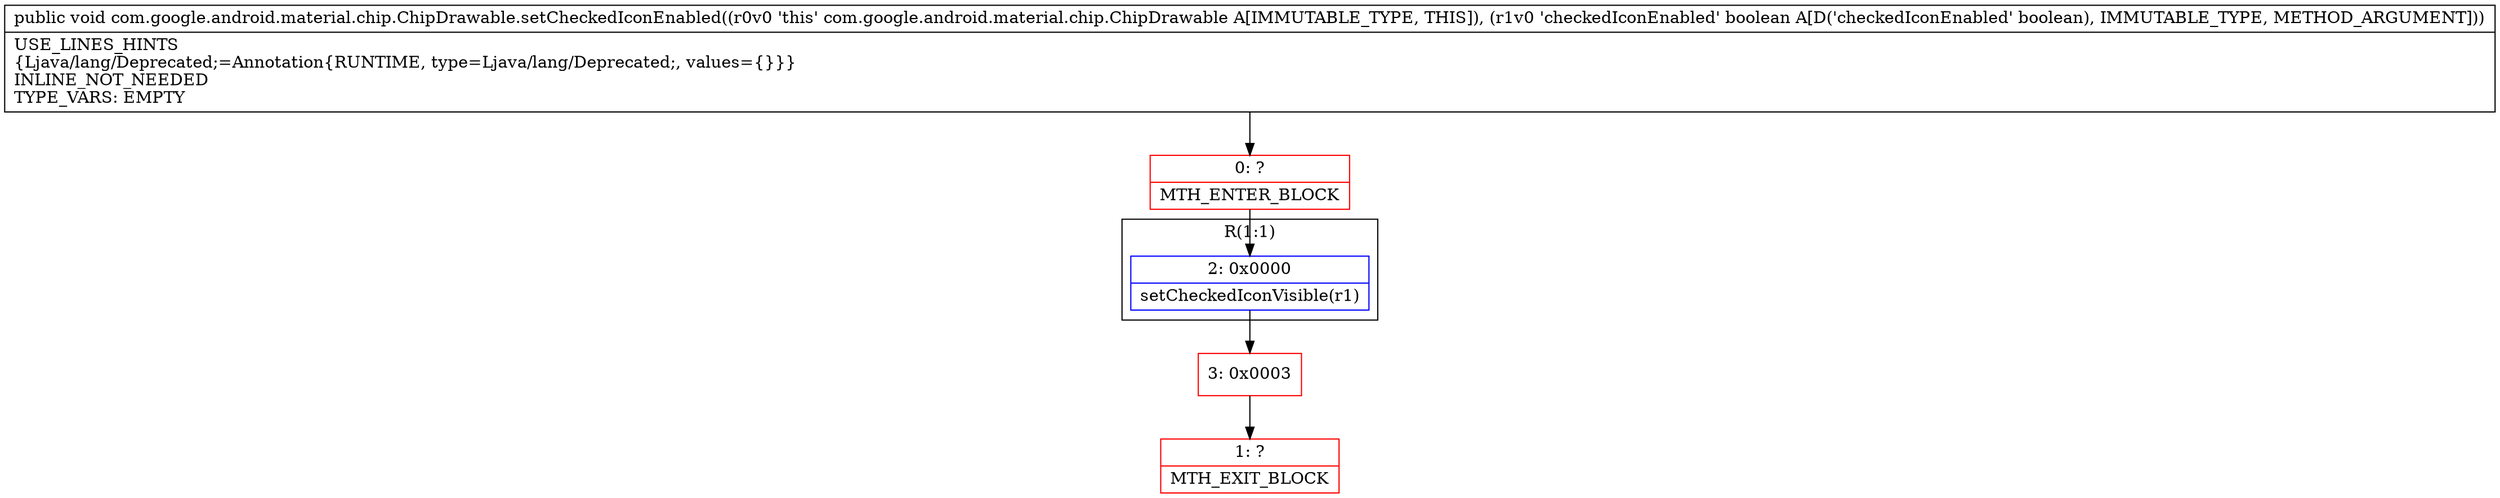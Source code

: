 digraph "CFG forcom.google.android.material.chip.ChipDrawable.setCheckedIconEnabled(Z)V" {
subgraph cluster_Region_655467366 {
label = "R(1:1)";
node [shape=record,color=blue];
Node_2 [shape=record,label="{2\:\ 0x0000|setCheckedIconVisible(r1)\l}"];
}
Node_0 [shape=record,color=red,label="{0\:\ ?|MTH_ENTER_BLOCK\l}"];
Node_3 [shape=record,color=red,label="{3\:\ 0x0003}"];
Node_1 [shape=record,color=red,label="{1\:\ ?|MTH_EXIT_BLOCK\l}"];
MethodNode[shape=record,label="{public void com.google.android.material.chip.ChipDrawable.setCheckedIconEnabled((r0v0 'this' com.google.android.material.chip.ChipDrawable A[IMMUTABLE_TYPE, THIS]), (r1v0 'checkedIconEnabled' boolean A[D('checkedIconEnabled' boolean), IMMUTABLE_TYPE, METHOD_ARGUMENT]))  | USE_LINES_HINTS\l\{Ljava\/lang\/Deprecated;=Annotation\{RUNTIME, type=Ljava\/lang\/Deprecated;, values=\{\}\}\}\lINLINE_NOT_NEEDED\lTYPE_VARS: EMPTY\l}"];
MethodNode -> Node_0;Node_2 -> Node_3;
Node_0 -> Node_2;
Node_3 -> Node_1;
}

